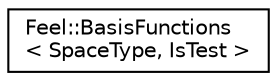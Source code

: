digraph "Graphical Class Hierarchy"
{
 // LATEX_PDF_SIZE
  edge [fontname="Helvetica",fontsize="10",labelfontname="Helvetica",labelfontsize="10"];
  node [fontname="Helvetica",fontsize="10",shape=record];
  rankdir="LR";
  Node0 [label="Feel::BasisFunctions\l\< SpaceType, IsTest \>",height=0.2,width=0.4,color="black", fillcolor="white", style="filled",URL="$classFeel_1_1BasisFunctions.html",tooltip="base class for basis functions"];
}
